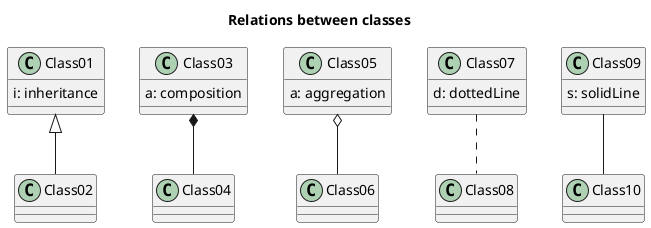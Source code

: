 @startuml Relations
    title Relations between classes
    /'
        Extension   <|--
        Composition *--
        Aggregation o--
        Arrow <--
    '/
    class Class01 {
        i: inheritance
    }
    class Class02 { }
    class Class03 {
        a: composition
    }

    class Class04 { }
    class Class04 {}
    class Class05 {
         a: aggregation
    }
    class Class06 {}
    class Class07 {
        d: dottedLine
    }
    class Class08 {}
    class Class09 {
        s: solidLine
    }
    class Class10 {}

    Class01 <|-- Class02
    Class03 *-- Class04
    Class05 o-- Class06
    Class07 .. Class08
    Class09 -- Class10
@enduml
